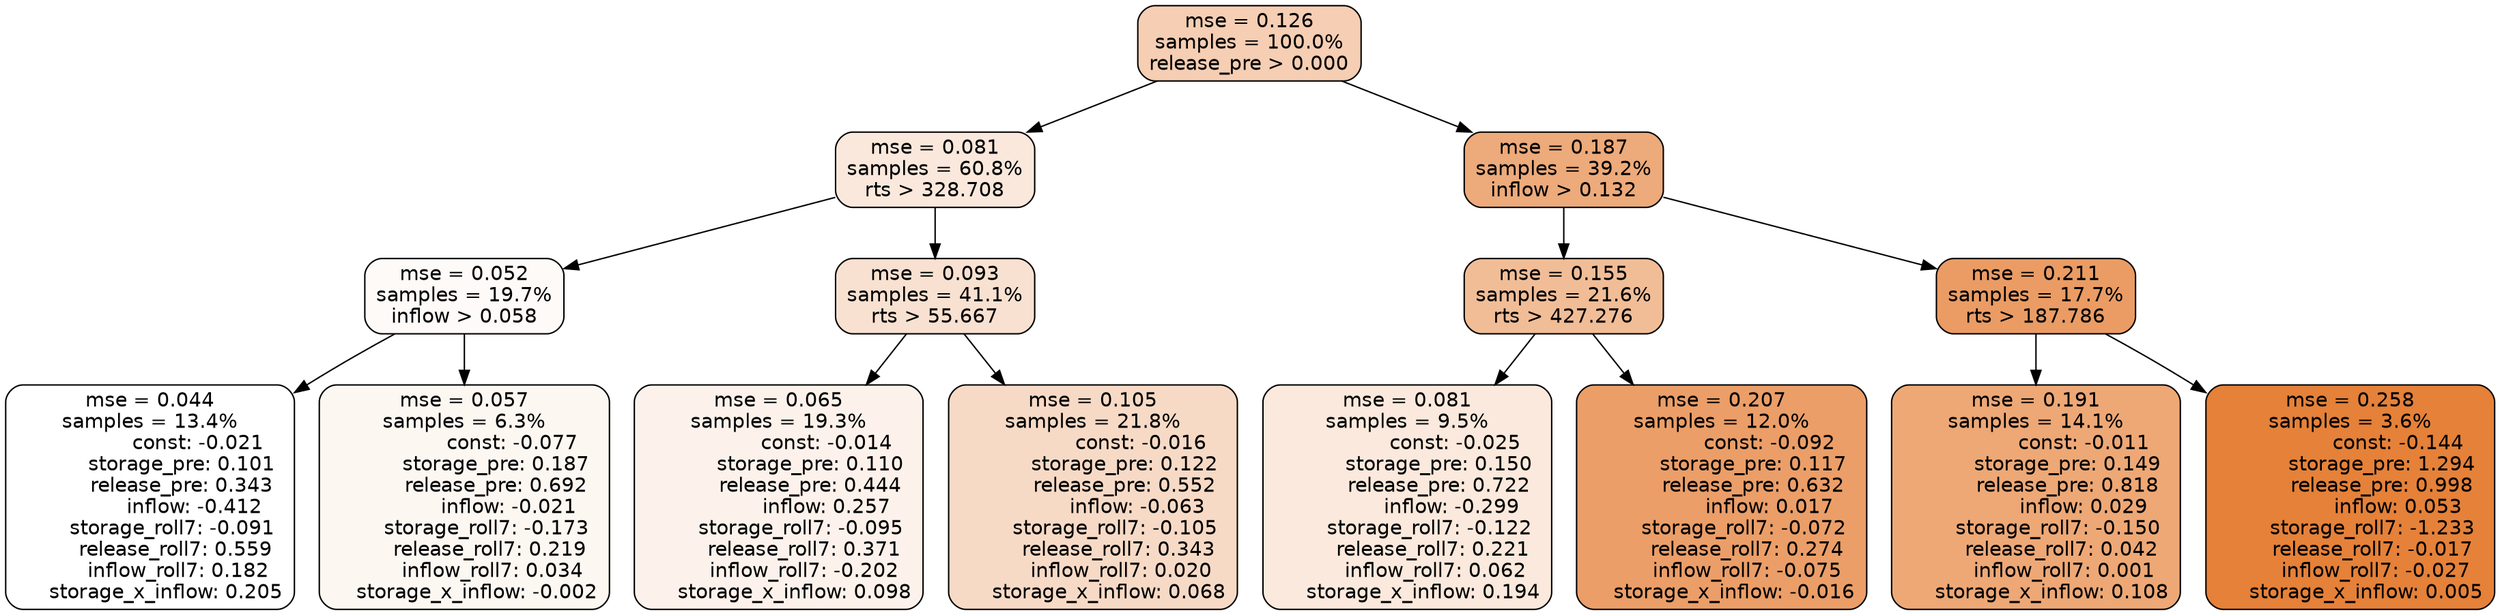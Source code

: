 digraph tree {
node [shape=rectangle, style="filled, rounded", color="black", fontname=helvetica] ;
edge [fontname=helvetica] ;
	"0" [label="mse = 0.126
samples = 100.0%
release_pre > 0.000", fillcolor="#f5ceb3"]
	"1" [label="mse = 0.081
samples = 60.8%
rts > 328.708", fillcolor="#fae8dc"]
	"8" [label="mse = 0.187
samples = 39.2%
inflow > 0.132", fillcolor="#edaa7a"]
	"5" [label="mse = 0.052
samples = 19.7%
inflow > 0.058", fillcolor="#fefaf7"]
	"2" [label="mse = 0.093
samples = 41.1%
rts > 55.667", fillcolor="#f9e1d1"]
	"9" [label="mse = 0.155
samples = 21.6%
rts > 427.276", fillcolor="#f1bd97"]
	"12" [label="mse = 0.211
samples = 17.7%
rts > 187.786", fillcolor="#ea9c64"]
	"6" [label="mse = 0.044
samples = 13.4%
               const: -0.021
          storage_pre: 0.101
          release_pre: 0.343
              inflow: -0.412
       storage_roll7: -0.091
        release_roll7: 0.559
         inflow_roll7: 0.182
     storage_x_inflow: 0.205", fillcolor="#ffffff"]
	"7" [label="mse = 0.057
samples = 6.3%
               const: -0.077
          storage_pre: 0.187
          release_pre: 0.692
              inflow: -0.021
       storage_roll7: -0.173
        release_roll7: 0.219
         inflow_roll7: 0.034
    storage_x_inflow: -0.002", fillcolor="#fdf7f2"]
	"3" [label="mse = 0.065
samples = 19.3%
               const: -0.014
          storage_pre: 0.110
          release_pre: 0.444
               inflow: 0.257
       storage_roll7: -0.095
        release_roll7: 0.371
        inflow_roll7: -0.202
     storage_x_inflow: 0.098", fillcolor="#fcf2eb"]
	"4" [label="mse = 0.105
samples = 21.8%
               const: -0.016
          storage_pre: 0.122
          release_pre: 0.552
              inflow: -0.063
       storage_roll7: -0.105
        release_roll7: 0.343
         inflow_roll7: 0.020
     storage_x_inflow: 0.068", fillcolor="#f7dac6"]
	"11" [label="mse = 0.081
samples = 9.5%
               const: -0.025
          storage_pre: 0.150
          release_pre: 0.722
              inflow: -0.299
       storage_roll7: -0.122
        release_roll7: 0.221
         inflow_roll7: 0.062
     storage_x_inflow: 0.194", fillcolor="#fae9dc"]
	"10" [label="mse = 0.207
samples = 12.0%
               const: -0.092
          storage_pre: 0.117
          release_pre: 0.632
               inflow: 0.017
       storage_roll7: -0.072
        release_roll7: 0.274
        inflow_roll7: -0.075
    storage_x_inflow: -0.016", fillcolor="#eb9e68"]
	"13" [label="mse = 0.191
samples = 14.1%
               const: -0.011
          storage_pre: 0.149
          release_pre: 0.818
               inflow: 0.029
       storage_roll7: -0.150
        release_roll7: 0.042
         inflow_roll7: 0.001
     storage_x_inflow: 0.108", fillcolor="#eda876"]
	"14" [label="mse = 0.258
samples = 3.6%
               const: -0.144
          storage_pre: 1.294
          release_pre: 0.998
               inflow: 0.053
       storage_roll7: -1.233
       release_roll7: -0.017
        inflow_roll7: -0.027
     storage_x_inflow: 0.005", fillcolor="#e58139"]

	"0" -> "1"
	"0" -> "8"
	"1" -> "2"
	"1" -> "5"
	"8" -> "9"
	"8" -> "12"
	"5" -> "6"
	"5" -> "7"
	"2" -> "3"
	"2" -> "4"
	"9" -> "10"
	"9" -> "11"
	"12" -> "13"
	"12" -> "14"
}